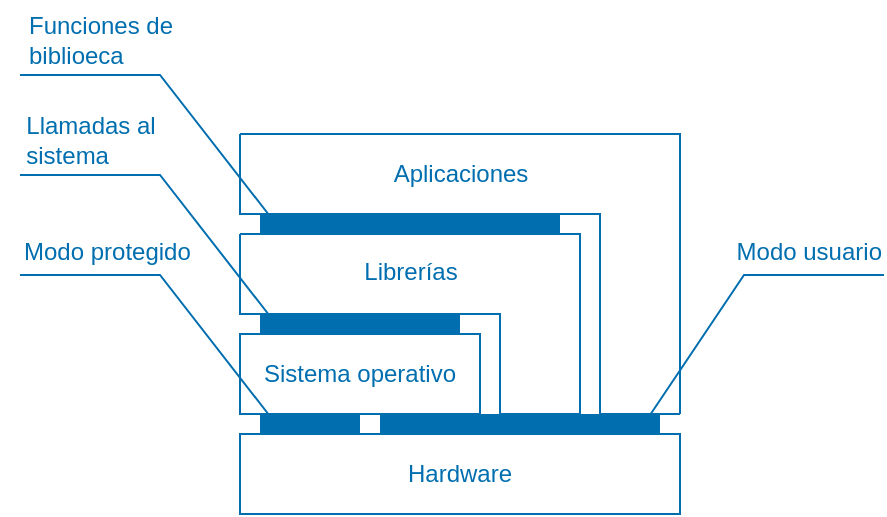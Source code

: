 <mxfile>
    <diagram id="shR7l1z_CxIOuZ4IrIi_" name="Page-1">
        <mxGraphModel dx="238" dy="243" grid="1" gridSize="10" guides="1" tooltips="1" connect="1" arrows="1" fold="1" page="1" pageScale="1" pageWidth="850" pageHeight="1100" math="0" shadow="0">
            <root>
                <mxCell id="0"/>
                <mxCell id="1" parent="0"/>
                <mxCell id="20" value="" style="rounded=0;whiteSpace=wrap;html=1;fillColor=light-dark(#006EAF,#006EAF);fontColor=light-dark(#006EAF,#006EAF);strokeColor=none;" parent="1" vertex="1">
                    <mxGeometry x="170" y="247" width="50" height="10" as="geometry"/>
                </mxCell>
                <mxCell id="21" value="" style="rounded=0;whiteSpace=wrap;html=1;fillColor=light-dark(#006EAF,#006EAF);fontColor=light-dark(#006EAF,#006EAF);strokeColor=none;" parent="1" vertex="1">
                    <mxGeometry x="230" y="247" width="140" height="10" as="geometry"/>
                </mxCell>
                <mxCell id="22" value="" style="rounded=0;whiteSpace=wrap;html=1;fillColor=light-dark(#006EAF,#006EAF);fontColor=light-dark(#006EAF,#006EAF);strokeColor=none;" parent="1" vertex="1">
                    <mxGeometry x="170" y="197" width="100" height="10" as="geometry"/>
                </mxCell>
                <mxCell id="23" value="" style="rounded=0;whiteSpace=wrap;html=1;fillColor=light-dark(#006EAF,#006EAF);fontColor=light-dark(#006EAF,#006EAF);strokeColor=none;" parent="1" vertex="1">
                    <mxGeometry x="170" y="147" width="150" height="10" as="geometry"/>
                </mxCell>
                <mxCell id="2" value="Hardware" style="rounded=0;whiteSpace=wrap;html=1;fillColor=none;fontColor=light-dark(#006EAF,#006EAF);strokeColor=light-dark(#006EAF,#006EAF);" parent="1" vertex="1">
                    <mxGeometry x="160" y="257" width="220" height="40" as="geometry"/>
                </mxCell>
                <mxCell id="4" value="Sistema operativo" style="rounded=0;whiteSpace=wrap;html=1;fillColor=none;fontColor=light-dark(#006EAF,#006EAF);strokeColor=light-dark(#006EAF,#006EAF);" parent="1" vertex="1">
                    <mxGeometry x="160" y="207" width="120" height="40" as="geometry"/>
                </mxCell>
                <mxCell id="13" value="" style="edgeStyle=elbowEdgeStyle;elbow=vertical;endArrow=none;html=1;curved=0;rounded=0;endSize=8;startSize=8;endFill=0;strokeColor=light-dark(#006EAF,#006EAF);fontColor=light-dark(#006EAF,#006EAF);" parent="1" edge="1">
                    <mxGeometry width="50" height="50" relative="1" as="geometry">
                        <mxPoint x="160" y="107" as="sourcePoint"/>
                        <mxPoint x="340" y="247" as="targetPoint"/>
                        <Array as="points">
                            <mxPoint x="250" y="147"/>
                        </Array>
                    </mxGeometry>
                </mxCell>
                <mxCell id="14" value="" style="edgeStyle=segmentEdgeStyle;endArrow=none;html=1;curved=0;rounded=0;endSize=8;startSize=8;endFill=0;strokeColor=light-dark(#006EAF,#006EAF);fontColor=light-dark(#006EAF,#006EAF);" parent="1" edge="1">
                    <mxGeometry width="50" height="50" relative="1" as="geometry">
                        <mxPoint x="160" y="107" as="sourcePoint"/>
                        <mxPoint x="380" y="247" as="targetPoint"/>
                    </mxGeometry>
                </mxCell>
                <mxCell id="15" value="" style="endArrow=none;html=1;strokeColor=light-dark(#006EAF,#006EAF);fontColor=light-dark(#006EAF,#006EAF);" parent="1" edge="1">
                    <mxGeometry width="50" height="50" relative="1" as="geometry">
                        <mxPoint x="380" y="247" as="sourcePoint"/>
                        <mxPoint x="340" y="247" as="targetPoint"/>
                    </mxGeometry>
                </mxCell>
                <mxCell id="6" value="" style="edgeStyle=elbowEdgeStyle;elbow=vertical;endArrow=none;html=1;curved=0;rounded=0;endSize=8;startSize=8;endFill=0;strokeColor=light-dark(#006EAF,#006EAF);fontColor=light-dark(#006EAF,#006EAF);" parent="1" edge="1">
                    <mxGeometry width="50" height="50" relative="1" as="geometry">
                        <mxPoint x="160" y="157" as="sourcePoint"/>
                        <mxPoint x="290" y="247" as="targetPoint"/>
                        <Array as="points">
                            <mxPoint x="250" y="197"/>
                        </Array>
                    </mxGeometry>
                </mxCell>
                <mxCell id="7" value="" style="edgeStyle=segmentEdgeStyle;endArrow=none;html=1;curved=0;rounded=0;endSize=8;startSize=8;endFill=0;strokeColor=light-dark(#006EAF,#006EAF);fontColor=light-dark(#006EAF,#006EAF);" parent="1" edge="1">
                    <mxGeometry width="50" height="50" relative="1" as="geometry">
                        <mxPoint x="160" y="157" as="sourcePoint"/>
                        <mxPoint x="330" y="247" as="targetPoint"/>
                    </mxGeometry>
                </mxCell>
                <mxCell id="10" value="" style="endArrow=none;html=1;strokeColor=light-dark(#006EAF,#006EAF);fontColor=light-dark(#006EAF,#006EAF);" parent="1" edge="1">
                    <mxGeometry width="50" height="50" relative="1" as="geometry">
                        <mxPoint x="290" y="247" as="sourcePoint"/>
                        <mxPoint x="330" y="247" as="targetPoint"/>
                    </mxGeometry>
                </mxCell>
                <mxCell id="18" value="Librerías" style="text;html=1;align=center;verticalAlign=middle;resizable=0;points=[];autosize=1;strokeColor=none;fillColor=none;fontColor=light-dark(#006EAF,#006EAF);" parent="1" vertex="1">
                    <mxGeometry x="210" y="161" width="70" height="30" as="geometry"/>
                </mxCell>
                <mxCell id="19" value="Aplicaciones" style="text;html=1;align=center;verticalAlign=middle;resizable=0;points=[];autosize=1;strokeColor=none;fillColor=none;fontColor=light-dark(#006EAF,#006EAF);" parent="1" vertex="1">
                    <mxGeometry x="225" y="112" width="90" height="30" as="geometry"/>
                </mxCell>
                <mxCell id="24" value="Modo usuario" style="strokeWidth=1;shadow=0;dashed=0;align=center;html=1;shape=mxgraph.mockup.text.callout;linkText=;textSize=17;textColor=#666666;callDir=NE;callStyle=line;fontSize=12;fontColor=light-dark(#006EAF,#006EAF);align=right;verticalAlign=top;strokeColor=light-dark(#006EAF,#006EAF);" parent="1" vertex="1">
                    <mxGeometry x="362" y="152" width="120" height="100" as="geometry"/>
                </mxCell>
                <mxCell id="27" value="Modo protegido" style="strokeWidth=1;shadow=0;dashed=0;align=center;html=1;shape=mxgraph.mockup.text.callout;linkText=;textSize=17;textColor=#666666;callDir=NW;callStyle=line;fontSize=12;fontColor=light-dark(#006EAF,#006EAF);align=left;verticalAlign=top;strokeColor=light-dark(#006EAF,#006EAF);" parent="1" vertex="1">
                    <mxGeometry x="50" y="152" width="128" height="100" as="geometry"/>
                </mxCell>
                <mxCell id="28" value="" style="strokeWidth=1;shadow=0;dashed=0;align=center;html=1;shape=mxgraph.mockup.text.callout;linkText=;textSize=17;textColor=#666666;callDir=NW;callStyle=line;fontSize=12;fontColor=light-dark(#006EAF,#006EAF);align=left;verticalAlign=top;strokeColor=light-dark(#006EAF,#006EAF);" parent="1" vertex="1">
                    <mxGeometry x="50" y="102" width="128" height="100" as="geometry"/>
                </mxCell>
                <mxCell id="29" value="" style="strokeWidth=1;shadow=0;dashed=0;align=center;html=1;shape=mxgraph.mockup.text.callout;linkText=;textSize=17;textColor=#666666;callDir=NW;callStyle=line;fontSize=12;fontColor=light-dark(#006EAF,#006EAF);align=left;verticalAlign=top;strokeColor=light-dark(#006EAF,#006EAF);" parent="1" vertex="1">
                    <mxGeometry x="50" y="52" width="128" height="100" as="geometry"/>
                </mxCell>
                <mxCell id="30" value="&lt;font style=&quot;color: light-dark(rgb(0, 110, 175), rgb(0, 110, 175));&quot;&gt;Llamadas al&lt;br&gt;&lt;/font&gt;&lt;div style=&quot;text-align: left;&quot;&gt;&lt;span style=&quot;background-color: transparent;&quot;&gt;&lt;font style=&quot;color: light-dark(rgb(0, 110, 175), rgb(0, 110, 175));&quot;&gt;sistema&lt;/font&gt;&lt;/span&gt;&lt;/div&gt;" style="text;html=1;align=center;verticalAlign=middle;resizable=0;points=[];autosize=1;strokeColor=none;fillColor=none;fontColor=light-dark(#006EAF,#006EAF);" parent="1" vertex="1">
                    <mxGeometry x="40" y="90" width="90" height="40" as="geometry"/>
                </mxCell>
                <mxCell id="31" value="&lt;font style=&quot;color: light-dark(rgb(0, 110, 175), rgb(0, 110, 175));&quot;&gt;Funciones de&lt;/font&gt;&lt;div style=&quot;text-align: left;&quot;&gt;&lt;font style=&quot;color: light-dark(rgb(0, 110, 175), rgb(0, 110, 175));&quot;&gt;biblioeca&lt;/font&gt;&lt;/div&gt;" style="text;html=1;align=center;verticalAlign=middle;resizable=0;points=[];autosize=1;strokeColor=none;fillColor=none;fontColor=light-dark(#006EAF,#006EAF);" parent="1" vertex="1">
                    <mxGeometry x="40" y="40" width="100" height="40" as="geometry"/>
                </mxCell>
            </root>
        </mxGraphModel>
    </diagram>
</mxfile>